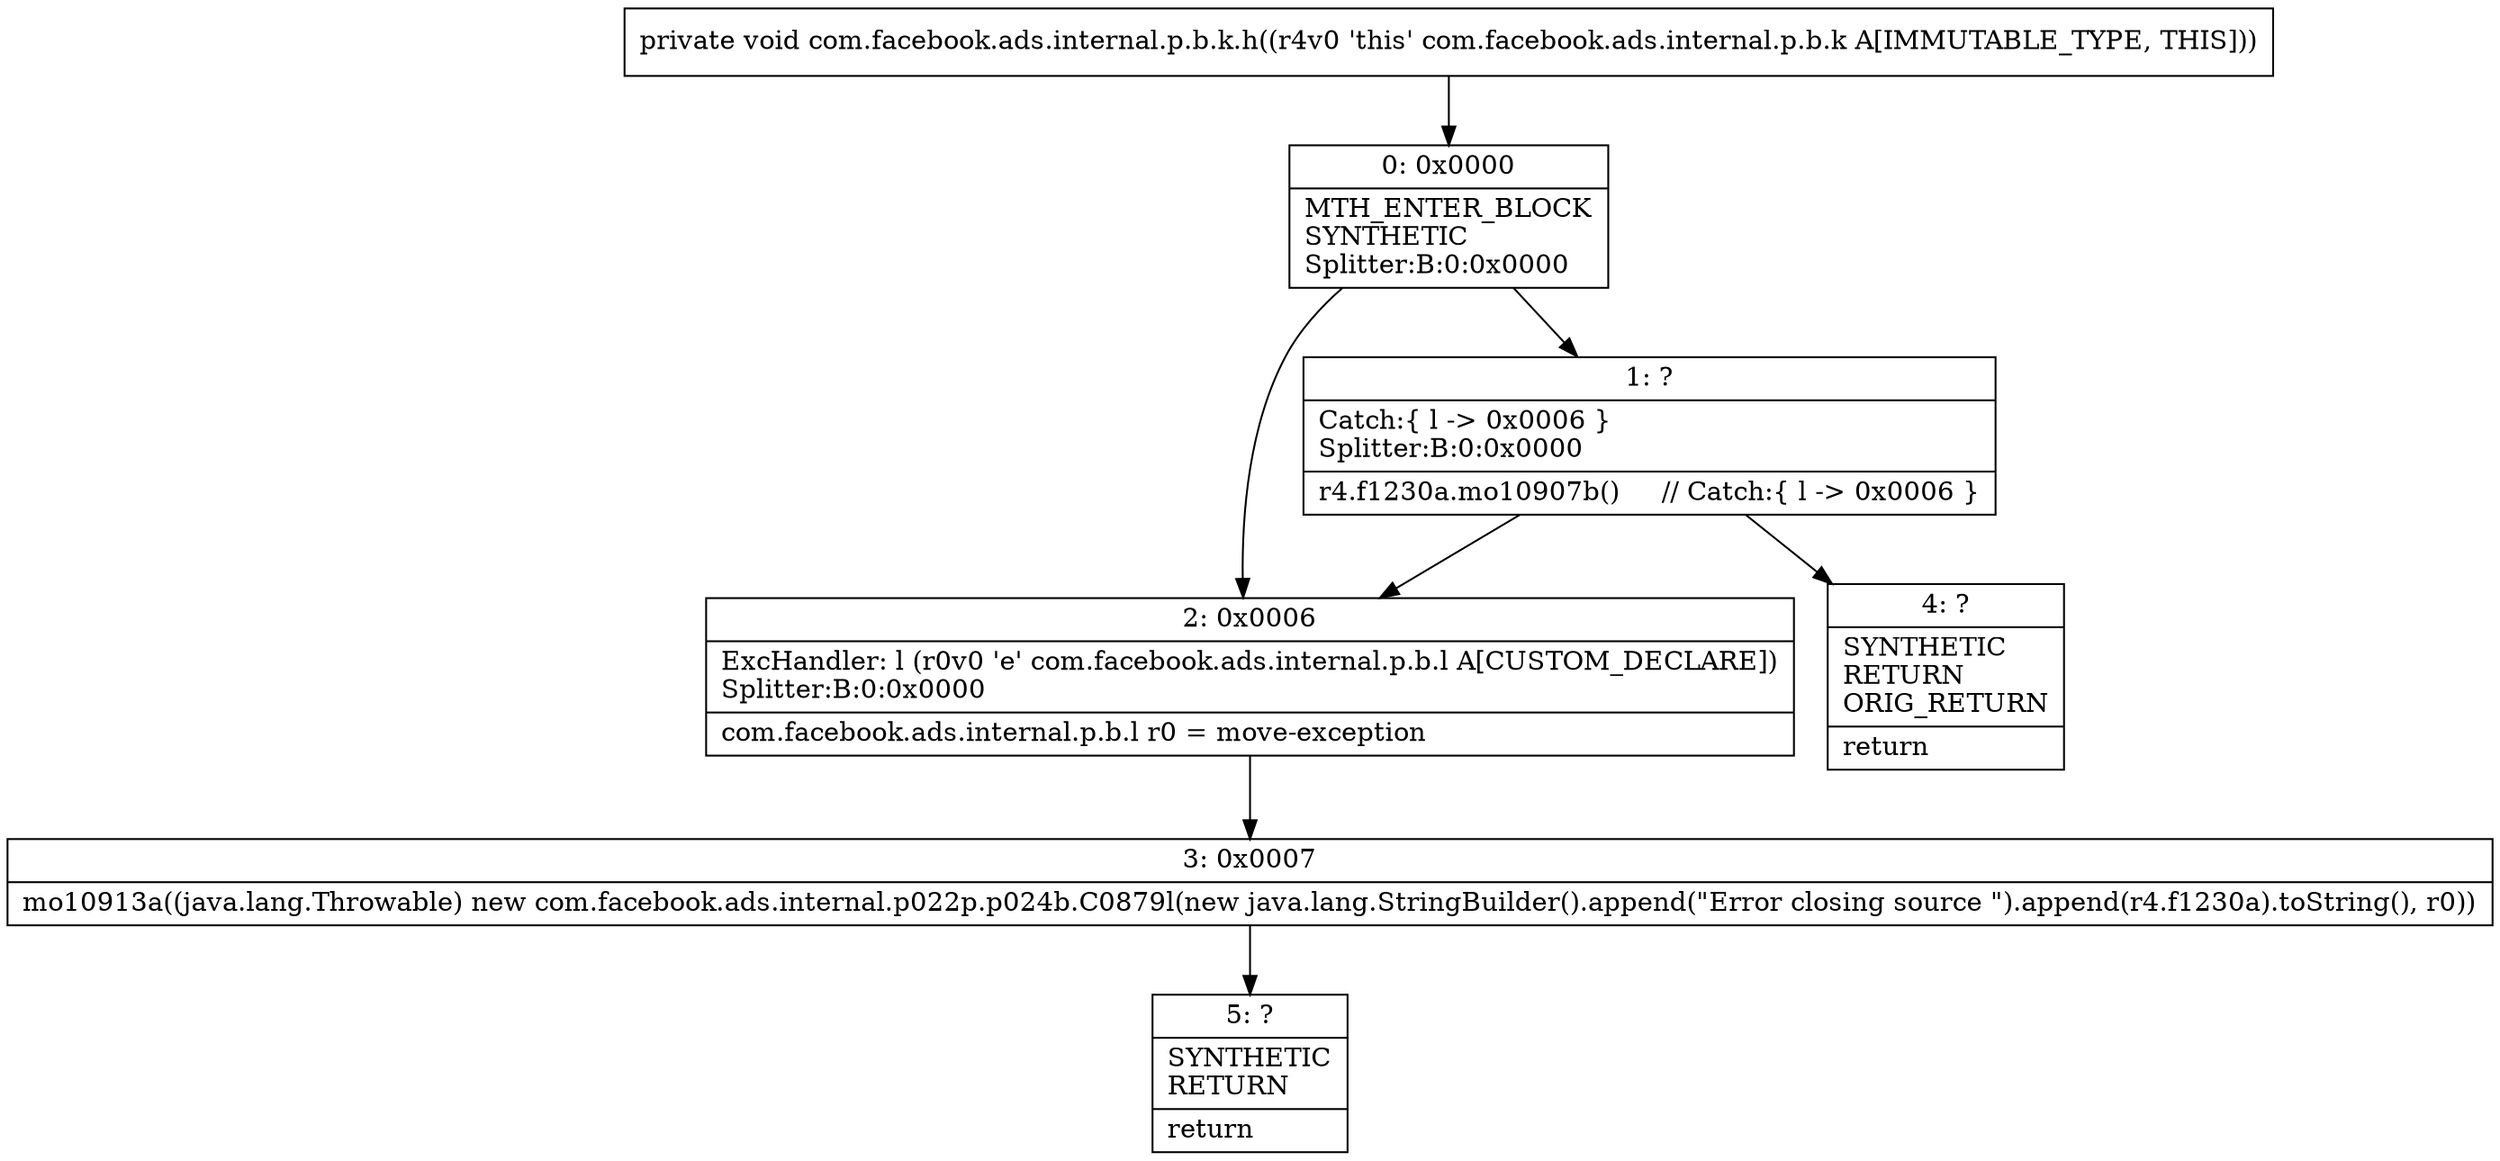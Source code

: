digraph "CFG forcom.facebook.ads.internal.p.b.k.h()V" {
Node_0 [shape=record,label="{0\:\ 0x0000|MTH_ENTER_BLOCK\lSYNTHETIC\lSplitter:B:0:0x0000\l}"];
Node_1 [shape=record,label="{1\:\ ?|Catch:\{ l \-\> 0x0006 \}\lSplitter:B:0:0x0000\l|r4.f1230a.mo10907b()     \/\/ Catch:\{ l \-\> 0x0006 \}\l}"];
Node_2 [shape=record,label="{2\:\ 0x0006|ExcHandler: l (r0v0 'e' com.facebook.ads.internal.p.b.l A[CUSTOM_DECLARE])\lSplitter:B:0:0x0000\l|com.facebook.ads.internal.p.b.l r0 = move\-exception\l}"];
Node_3 [shape=record,label="{3\:\ 0x0007|mo10913a((java.lang.Throwable) new com.facebook.ads.internal.p022p.p024b.C0879l(new java.lang.StringBuilder().append(\"Error closing source \").append(r4.f1230a).toString(), r0))\l}"];
Node_4 [shape=record,label="{4\:\ ?|SYNTHETIC\lRETURN\lORIG_RETURN\l|return\l}"];
Node_5 [shape=record,label="{5\:\ ?|SYNTHETIC\lRETURN\l|return\l}"];
MethodNode[shape=record,label="{private void com.facebook.ads.internal.p.b.k.h((r4v0 'this' com.facebook.ads.internal.p.b.k A[IMMUTABLE_TYPE, THIS])) }"];
MethodNode -> Node_0;
Node_0 -> Node_1;
Node_0 -> Node_2;
Node_1 -> Node_2;
Node_1 -> Node_4;
Node_2 -> Node_3;
Node_3 -> Node_5;
}

